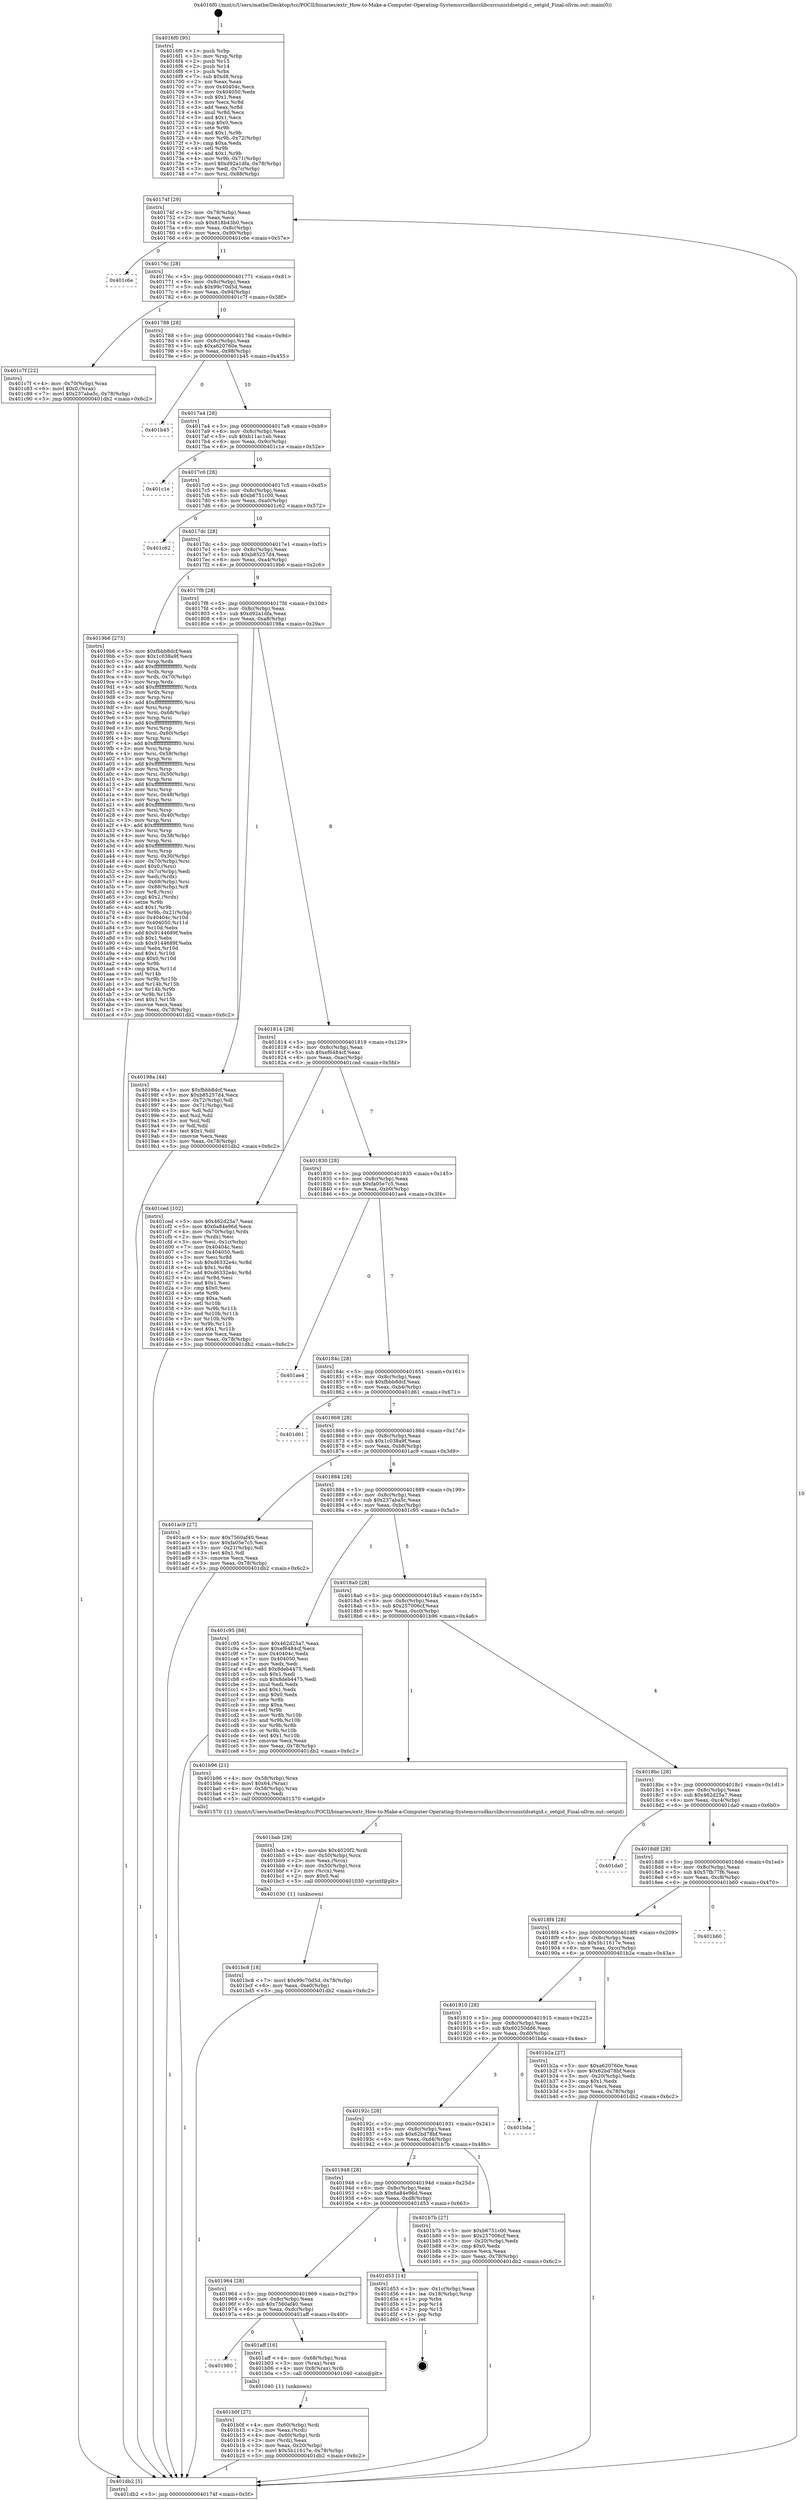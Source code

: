 digraph "0x4016f0" {
  label = "0x4016f0 (/mnt/c/Users/mathe/Desktop/tcc/POCII/binaries/extr_How-to-Make-a-Computer-Operating-Systemsrcsdksrclibcsrcunistdsetgid.c_setgid_Final-ollvm.out::main(0))"
  labelloc = "t"
  node[shape=record]

  Entry [label="",width=0.3,height=0.3,shape=circle,fillcolor=black,style=filled]
  "0x40174f" [label="{
     0x40174f [29]\l
     | [instrs]\l
     &nbsp;&nbsp;0x40174f \<+3\>: mov -0x78(%rbp),%eax\l
     &nbsp;&nbsp;0x401752 \<+2\>: mov %eax,%ecx\l
     &nbsp;&nbsp;0x401754 \<+6\>: sub $0x818b43b0,%ecx\l
     &nbsp;&nbsp;0x40175a \<+6\>: mov %eax,-0x8c(%rbp)\l
     &nbsp;&nbsp;0x401760 \<+6\>: mov %ecx,-0x90(%rbp)\l
     &nbsp;&nbsp;0x401766 \<+6\>: je 0000000000401c6e \<main+0x57e\>\l
  }"]
  "0x401c6e" [label="{
     0x401c6e\l
  }", style=dashed]
  "0x40176c" [label="{
     0x40176c [28]\l
     | [instrs]\l
     &nbsp;&nbsp;0x40176c \<+5\>: jmp 0000000000401771 \<main+0x81\>\l
     &nbsp;&nbsp;0x401771 \<+6\>: mov -0x8c(%rbp),%eax\l
     &nbsp;&nbsp;0x401777 \<+5\>: sub $0x99c70d5d,%eax\l
     &nbsp;&nbsp;0x40177c \<+6\>: mov %eax,-0x94(%rbp)\l
     &nbsp;&nbsp;0x401782 \<+6\>: je 0000000000401c7f \<main+0x58f\>\l
  }"]
  Exit [label="",width=0.3,height=0.3,shape=circle,fillcolor=black,style=filled,peripheries=2]
  "0x401c7f" [label="{
     0x401c7f [22]\l
     | [instrs]\l
     &nbsp;&nbsp;0x401c7f \<+4\>: mov -0x70(%rbp),%rax\l
     &nbsp;&nbsp;0x401c83 \<+6\>: movl $0x0,(%rax)\l
     &nbsp;&nbsp;0x401c89 \<+7\>: movl $0x237aba5c,-0x78(%rbp)\l
     &nbsp;&nbsp;0x401c90 \<+5\>: jmp 0000000000401db2 \<main+0x6c2\>\l
  }"]
  "0x401788" [label="{
     0x401788 [28]\l
     | [instrs]\l
     &nbsp;&nbsp;0x401788 \<+5\>: jmp 000000000040178d \<main+0x9d\>\l
     &nbsp;&nbsp;0x40178d \<+6\>: mov -0x8c(%rbp),%eax\l
     &nbsp;&nbsp;0x401793 \<+5\>: sub $0xa620760e,%eax\l
     &nbsp;&nbsp;0x401798 \<+6\>: mov %eax,-0x98(%rbp)\l
     &nbsp;&nbsp;0x40179e \<+6\>: je 0000000000401b45 \<main+0x455\>\l
  }"]
  "0x401bc8" [label="{
     0x401bc8 [18]\l
     | [instrs]\l
     &nbsp;&nbsp;0x401bc8 \<+7\>: movl $0x99c70d5d,-0x78(%rbp)\l
     &nbsp;&nbsp;0x401bcf \<+6\>: mov %eax,-0xe0(%rbp)\l
     &nbsp;&nbsp;0x401bd5 \<+5\>: jmp 0000000000401db2 \<main+0x6c2\>\l
  }"]
  "0x401b45" [label="{
     0x401b45\l
  }", style=dashed]
  "0x4017a4" [label="{
     0x4017a4 [28]\l
     | [instrs]\l
     &nbsp;&nbsp;0x4017a4 \<+5\>: jmp 00000000004017a9 \<main+0xb9\>\l
     &nbsp;&nbsp;0x4017a9 \<+6\>: mov -0x8c(%rbp),%eax\l
     &nbsp;&nbsp;0x4017af \<+5\>: sub $0xb11ac1eb,%eax\l
     &nbsp;&nbsp;0x4017b4 \<+6\>: mov %eax,-0x9c(%rbp)\l
     &nbsp;&nbsp;0x4017ba \<+6\>: je 0000000000401c1e \<main+0x52e\>\l
  }"]
  "0x401bab" [label="{
     0x401bab [29]\l
     | [instrs]\l
     &nbsp;&nbsp;0x401bab \<+10\>: movabs $0x4020f2,%rdi\l
     &nbsp;&nbsp;0x401bb5 \<+4\>: mov -0x50(%rbp),%rcx\l
     &nbsp;&nbsp;0x401bb9 \<+2\>: mov %eax,(%rcx)\l
     &nbsp;&nbsp;0x401bbb \<+4\>: mov -0x50(%rbp),%rcx\l
     &nbsp;&nbsp;0x401bbf \<+2\>: mov (%rcx),%esi\l
     &nbsp;&nbsp;0x401bc1 \<+2\>: mov $0x0,%al\l
     &nbsp;&nbsp;0x401bc3 \<+5\>: call 0000000000401030 \<printf@plt\>\l
     | [calls]\l
     &nbsp;&nbsp;0x401030 \{1\} (unknown)\l
  }"]
  "0x401c1e" [label="{
     0x401c1e\l
  }", style=dashed]
  "0x4017c0" [label="{
     0x4017c0 [28]\l
     | [instrs]\l
     &nbsp;&nbsp;0x4017c0 \<+5\>: jmp 00000000004017c5 \<main+0xd5\>\l
     &nbsp;&nbsp;0x4017c5 \<+6\>: mov -0x8c(%rbp),%eax\l
     &nbsp;&nbsp;0x4017cb \<+5\>: sub $0xb6751c00,%eax\l
     &nbsp;&nbsp;0x4017d0 \<+6\>: mov %eax,-0xa0(%rbp)\l
     &nbsp;&nbsp;0x4017d6 \<+6\>: je 0000000000401c62 \<main+0x572\>\l
  }"]
  "0x401b0f" [label="{
     0x401b0f [27]\l
     | [instrs]\l
     &nbsp;&nbsp;0x401b0f \<+4\>: mov -0x60(%rbp),%rdi\l
     &nbsp;&nbsp;0x401b13 \<+2\>: mov %eax,(%rdi)\l
     &nbsp;&nbsp;0x401b15 \<+4\>: mov -0x60(%rbp),%rdi\l
     &nbsp;&nbsp;0x401b19 \<+2\>: mov (%rdi),%eax\l
     &nbsp;&nbsp;0x401b1b \<+3\>: mov %eax,-0x20(%rbp)\l
     &nbsp;&nbsp;0x401b1e \<+7\>: movl $0x5b11617e,-0x78(%rbp)\l
     &nbsp;&nbsp;0x401b25 \<+5\>: jmp 0000000000401db2 \<main+0x6c2\>\l
  }"]
  "0x401c62" [label="{
     0x401c62\l
  }", style=dashed]
  "0x4017dc" [label="{
     0x4017dc [28]\l
     | [instrs]\l
     &nbsp;&nbsp;0x4017dc \<+5\>: jmp 00000000004017e1 \<main+0xf1\>\l
     &nbsp;&nbsp;0x4017e1 \<+6\>: mov -0x8c(%rbp),%eax\l
     &nbsp;&nbsp;0x4017e7 \<+5\>: sub $0xb85257d4,%eax\l
     &nbsp;&nbsp;0x4017ec \<+6\>: mov %eax,-0xa4(%rbp)\l
     &nbsp;&nbsp;0x4017f2 \<+6\>: je 00000000004019b6 \<main+0x2c6\>\l
  }"]
  "0x401980" [label="{
     0x401980\l
  }", style=dashed]
  "0x4019b6" [label="{
     0x4019b6 [275]\l
     | [instrs]\l
     &nbsp;&nbsp;0x4019b6 \<+5\>: mov $0xfbbb8dcf,%eax\l
     &nbsp;&nbsp;0x4019bb \<+5\>: mov $0x1c038a9f,%ecx\l
     &nbsp;&nbsp;0x4019c0 \<+3\>: mov %rsp,%rdx\l
     &nbsp;&nbsp;0x4019c3 \<+4\>: add $0xfffffffffffffff0,%rdx\l
     &nbsp;&nbsp;0x4019c7 \<+3\>: mov %rdx,%rsp\l
     &nbsp;&nbsp;0x4019ca \<+4\>: mov %rdx,-0x70(%rbp)\l
     &nbsp;&nbsp;0x4019ce \<+3\>: mov %rsp,%rdx\l
     &nbsp;&nbsp;0x4019d1 \<+4\>: add $0xfffffffffffffff0,%rdx\l
     &nbsp;&nbsp;0x4019d5 \<+3\>: mov %rdx,%rsp\l
     &nbsp;&nbsp;0x4019d8 \<+3\>: mov %rsp,%rsi\l
     &nbsp;&nbsp;0x4019db \<+4\>: add $0xfffffffffffffff0,%rsi\l
     &nbsp;&nbsp;0x4019df \<+3\>: mov %rsi,%rsp\l
     &nbsp;&nbsp;0x4019e2 \<+4\>: mov %rsi,-0x68(%rbp)\l
     &nbsp;&nbsp;0x4019e6 \<+3\>: mov %rsp,%rsi\l
     &nbsp;&nbsp;0x4019e9 \<+4\>: add $0xfffffffffffffff0,%rsi\l
     &nbsp;&nbsp;0x4019ed \<+3\>: mov %rsi,%rsp\l
     &nbsp;&nbsp;0x4019f0 \<+4\>: mov %rsi,-0x60(%rbp)\l
     &nbsp;&nbsp;0x4019f4 \<+3\>: mov %rsp,%rsi\l
     &nbsp;&nbsp;0x4019f7 \<+4\>: add $0xfffffffffffffff0,%rsi\l
     &nbsp;&nbsp;0x4019fb \<+3\>: mov %rsi,%rsp\l
     &nbsp;&nbsp;0x4019fe \<+4\>: mov %rsi,-0x58(%rbp)\l
     &nbsp;&nbsp;0x401a02 \<+3\>: mov %rsp,%rsi\l
     &nbsp;&nbsp;0x401a05 \<+4\>: add $0xfffffffffffffff0,%rsi\l
     &nbsp;&nbsp;0x401a09 \<+3\>: mov %rsi,%rsp\l
     &nbsp;&nbsp;0x401a0c \<+4\>: mov %rsi,-0x50(%rbp)\l
     &nbsp;&nbsp;0x401a10 \<+3\>: mov %rsp,%rsi\l
     &nbsp;&nbsp;0x401a13 \<+4\>: add $0xfffffffffffffff0,%rsi\l
     &nbsp;&nbsp;0x401a17 \<+3\>: mov %rsi,%rsp\l
     &nbsp;&nbsp;0x401a1a \<+4\>: mov %rsi,-0x48(%rbp)\l
     &nbsp;&nbsp;0x401a1e \<+3\>: mov %rsp,%rsi\l
     &nbsp;&nbsp;0x401a21 \<+4\>: add $0xfffffffffffffff0,%rsi\l
     &nbsp;&nbsp;0x401a25 \<+3\>: mov %rsi,%rsp\l
     &nbsp;&nbsp;0x401a28 \<+4\>: mov %rsi,-0x40(%rbp)\l
     &nbsp;&nbsp;0x401a2c \<+3\>: mov %rsp,%rsi\l
     &nbsp;&nbsp;0x401a2f \<+4\>: add $0xfffffffffffffff0,%rsi\l
     &nbsp;&nbsp;0x401a33 \<+3\>: mov %rsi,%rsp\l
     &nbsp;&nbsp;0x401a36 \<+4\>: mov %rsi,-0x38(%rbp)\l
     &nbsp;&nbsp;0x401a3a \<+3\>: mov %rsp,%rsi\l
     &nbsp;&nbsp;0x401a3d \<+4\>: add $0xfffffffffffffff0,%rsi\l
     &nbsp;&nbsp;0x401a41 \<+3\>: mov %rsi,%rsp\l
     &nbsp;&nbsp;0x401a44 \<+4\>: mov %rsi,-0x30(%rbp)\l
     &nbsp;&nbsp;0x401a48 \<+4\>: mov -0x70(%rbp),%rsi\l
     &nbsp;&nbsp;0x401a4c \<+6\>: movl $0x0,(%rsi)\l
     &nbsp;&nbsp;0x401a52 \<+3\>: mov -0x7c(%rbp),%edi\l
     &nbsp;&nbsp;0x401a55 \<+2\>: mov %edi,(%rdx)\l
     &nbsp;&nbsp;0x401a57 \<+4\>: mov -0x68(%rbp),%rsi\l
     &nbsp;&nbsp;0x401a5b \<+7\>: mov -0x88(%rbp),%r8\l
     &nbsp;&nbsp;0x401a62 \<+3\>: mov %r8,(%rsi)\l
     &nbsp;&nbsp;0x401a65 \<+3\>: cmpl $0x2,(%rdx)\l
     &nbsp;&nbsp;0x401a68 \<+4\>: setne %r9b\l
     &nbsp;&nbsp;0x401a6c \<+4\>: and $0x1,%r9b\l
     &nbsp;&nbsp;0x401a70 \<+4\>: mov %r9b,-0x21(%rbp)\l
     &nbsp;&nbsp;0x401a74 \<+8\>: mov 0x40404c,%r10d\l
     &nbsp;&nbsp;0x401a7c \<+8\>: mov 0x404050,%r11d\l
     &nbsp;&nbsp;0x401a84 \<+3\>: mov %r10d,%ebx\l
     &nbsp;&nbsp;0x401a87 \<+6\>: add $0x9144689f,%ebx\l
     &nbsp;&nbsp;0x401a8d \<+3\>: sub $0x1,%ebx\l
     &nbsp;&nbsp;0x401a90 \<+6\>: sub $0x9144689f,%ebx\l
     &nbsp;&nbsp;0x401a96 \<+4\>: imul %ebx,%r10d\l
     &nbsp;&nbsp;0x401a9a \<+4\>: and $0x1,%r10d\l
     &nbsp;&nbsp;0x401a9e \<+4\>: cmp $0x0,%r10d\l
     &nbsp;&nbsp;0x401aa2 \<+4\>: sete %r9b\l
     &nbsp;&nbsp;0x401aa6 \<+4\>: cmp $0xa,%r11d\l
     &nbsp;&nbsp;0x401aaa \<+4\>: setl %r14b\l
     &nbsp;&nbsp;0x401aae \<+3\>: mov %r9b,%r15b\l
     &nbsp;&nbsp;0x401ab1 \<+3\>: and %r14b,%r15b\l
     &nbsp;&nbsp;0x401ab4 \<+3\>: xor %r14b,%r9b\l
     &nbsp;&nbsp;0x401ab7 \<+3\>: or %r9b,%r15b\l
     &nbsp;&nbsp;0x401aba \<+4\>: test $0x1,%r15b\l
     &nbsp;&nbsp;0x401abe \<+3\>: cmovne %ecx,%eax\l
     &nbsp;&nbsp;0x401ac1 \<+3\>: mov %eax,-0x78(%rbp)\l
     &nbsp;&nbsp;0x401ac4 \<+5\>: jmp 0000000000401db2 \<main+0x6c2\>\l
  }"]
  "0x4017f8" [label="{
     0x4017f8 [28]\l
     | [instrs]\l
     &nbsp;&nbsp;0x4017f8 \<+5\>: jmp 00000000004017fd \<main+0x10d\>\l
     &nbsp;&nbsp;0x4017fd \<+6\>: mov -0x8c(%rbp),%eax\l
     &nbsp;&nbsp;0x401803 \<+5\>: sub $0xd92a1dfa,%eax\l
     &nbsp;&nbsp;0x401808 \<+6\>: mov %eax,-0xa8(%rbp)\l
     &nbsp;&nbsp;0x40180e \<+6\>: je 000000000040198a \<main+0x29a\>\l
  }"]
  "0x401aff" [label="{
     0x401aff [16]\l
     | [instrs]\l
     &nbsp;&nbsp;0x401aff \<+4\>: mov -0x68(%rbp),%rax\l
     &nbsp;&nbsp;0x401b03 \<+3\>: mov (%rax),%rax\l
     &nbsp;&nbsp;0x401b06 \<+4\>: mov 0x8(%rax),%rdi\l
     &nbsp;&nbsp;0x401b0a \<+5\>: call 0000000000401040 \<atoi@plt\>\l
     | [calls]\l
     &nbsp;&nbsp;0x401040 \{1\} (unknown)\l
  }"]
  "0x40198a" [label="{
     0x40198a [44]\l
     | [instrs]\l
     &nbsp;&nbsp;0x40198a \<+5\>: mov $0xfbbb8dcf,%eax\l
     &nbsp;&nbsp;0x40198f \<+5\>: mov $0xb85257d4,%ecx\l
     &nbsp;&nbsp;0x401994 \<+3\>: mov -0x72(%rbp),%dl\l
     &nbsp;&nbsp;0x401997 \<+4\>: mov -0x71(%rbp),%sil\l
     &nbsp;&nbsp;0x40199b \<+3\>: mov %dl,%dil\l
     &nbsp;&nbsp;0x40199e \<+3\>: and %sil,%dil\l
     &nbsp;&nbsp;0x4019a1 \<+3\>: xor %sil,%dl\l
     &nbsp;&nbsp;0x4019a4 \<+3\>: or %dl,%dil\l
     &nbsp;&nbsp;0x4019a7 \<+4\>: test $0x1,%dil\l
     &nbsp;&nbsp;0x4019ab \<+3\>: cmovne %ecx,%eax\l
     &nbsp;&nbsp;0x4019ae \<+3\>: mov %eax,-0x78(%rbp)\l
     &nbsp;&nbsp;0x4019b1 \<+5\>: jmp 0000000000401db2 \<main+0x6c2\>\l
  }"]
  "0x401814" [label="{
     0x401814 [28]\l
     | [instrs]\l
     &nbsp;&nbsp;0x401814 \<+5\>: jmp 0000000000401819 \<main+0x129\>\l
     &nbsp;&nbsp;0x401819 \<+6\>: mov -0x8c(%rbp),%eax\l
     &nbsp;&nbsp;0x40181f \<+5\>: sub $0xef6484cf,%eax\l
     &nbsp;&nbsp;0x401824 \<+6\>: mov %eax,-0xac(%rbp)\l
     &nbsp;&nbsp;0x40182a \<+6\>: je 0000000000401ced \<main+0x5fd\>\l
  }"]
  "0x401db2" [label="{
     0x401db2 [5]\l
     | [instrs]\l
     &nbsp;&nbsp;0x401db2 \<+5\>: jmp 000000000040174f \<main+0x5f\>\l
  }"]
  "0x4016f0" [label="{
     0x4016f0 [95]\l
     | [instrs]\l
     &nbsp;&nbsp;0x4016f0 \<+1\>: push %rbp\l
     &nbsp;&nbsp;0x4016f1 \<+3\>: mov %rsp,%rbp\l
     &nbsp;&nbsp;0x4016f4 \<+2\>: push %r15\l
     &nbsp;&nbsp;0x4016f6 \<+2\>: push %r14\l
     &nbsp;&nbsp;0x4016f8 \<+1\>: push %rbx\l
     &nbsp;&nbsp;0x4016f9 \<+7\>: sub $0xd8,%rsp\l
     &nbsp;&nbsp;0x401700 \<+2\>: xor %eax,%eax\l
     &nbsp;&nbsp;0x401702 \<+7\>: mov 0x40404c,%ecx\l
     &nbsp;&nbsp;0x401709 \<+7\>: mov 0x404050,%edx\l
     &nbsp;&nbsp;0x401710 \<+3\>: sub $0x1,%eax\l
     &nbsp;&nbsp;0x401713 \<+3\>: mov %ecx,%r8d\l
     &nbsp;&nbsp;0x401716 \<+3\>: add %eax,%r8d\l
     &nbsp;&nbsp;0x401719 \<+4\>: imul %r8d,%ecx\l
     &nbsp;&nbsp;0x40171d \<+3\>: and $0x1,%ecx\l
     &nbsp;&nbsp;0x401720 \<+3\>: cmp $0x0,%ecx\l
     &nbsp;&nbsp;0x401723 \<+4\>: sete %r9b\l
     &nbsp;&nbsp;0x401727 \<+4\>: and $0x1,%r9b\l
     &nbsp;&nbsp;0x40172b \<+4\>: mov %r9b,-0x72(%rbp)\l
     &nbsp;&nbsp;0x40172f \<+3\>: cmp $0xa,%edx\l
     &nbsp;&nbsp;0x401732 \<+4\>: setl %r9b\l
     &nbsp;&nbsp;0x401736 \<+4\>: and $0x1,%r9b\l
     &nbsp;&nbsp;0x40173a \<+4\>: mov %r9b,-0x71(%rbp)\l
     &nbsp;&nbsp;0x40173e \<+7\>: movl $0xd92a1dfa,-0x78(%rbp)\l
     &nbsp;&nbsp;0x401745 \<+3\>: mov %edi,-0x7c(%rbp)\l
     &nbsp;&nbsp;0x401748 \<+7\>: mov %rsi,-0x88(%rbp)\l
  }"]
  "0x401964" [label="{
     0x401964 [28]\l
     | [instrs]\l
     &nbsp;&nbsp;0x401964 \<+5\>: jmp 0000000000401969 \<main+0x279\>\l
     &nbsp;&nbsp;0x401969 \<+6\>: mov -0x8c(%rbp),%eax\l
     &nbsp;&nbsp;0x40196f \<+5\>: sub $0x7560af40,%eax\l
     &nbsp;&nbsp;0x401974 \<+6\>: mov %eax,-0xdc(%rbp)\l
     &nbsp;&nbsp;0x40197a \<+6\>: je 0000000000401aff \<main+0x40f\>\l
  }"]
  "0x401d53" [label="{
     0x401d53 [14]\l
     | [instrs]\l
     &nbsp;&nbsp;0x401d53 \<+3\>: mov -0x1c(%rbp),%eax\l
     &nbsp;&nbsp;0x401d56 \<+4\>: lea -0x18(%rbp),%rsp\l
     &nbsp;&nbsp;0x401d5a \<+1\>: pop %rbx\l
     &nbsp;&nbsp;0x401d5b \<+2\>: pop %r14\l
     &nbsp;&nbsp;0x401d5d \<+2\>: pop %r15\l
     &nbsp;&nbsp;0x401d5f \<+1\>: pop %rbp\l
     &nbsp;&nbsp;0x401d60 \<+1\>: ret\l
  }"]
  "0x401ced" [label="{
     0x401ced [102]\l
     | [instrs]\l
     &nbsp;&nbsp;0x401ced \<+5\>: mov $0x462d25a7,%eax\l
     &nbsp;&nbsp;0x401cf2 \<+5\>: mov $0x6a84e96d,%ecx\l
     &nbsp;&nbsp;0x401cf7 \<+4\>: mov -0x70(%rbp),%rdx\l
     &nbsp;&nbsp;0x401cfb \<+2\>: mov (%rdx),%esi\l
     &nbsp;&nbsp;0x401cfd \<+3\>: mov %esi,-0x1c(%rbp)\l
     &nbsp;&nbsp;0x401d00 \<+7\>: mov 0x40404c,%esi\l
     &nbsp;&nbsp;0x401d07 \<+7\>: mov 0x404050,%edi\l
     &nbsp;&nbsp;0x401d0e \<+3\>: mov %esi,%r8d\l
     &nbsp;&nbsp;0x401d11 \<+7\>: sub $0xd6332e4c,%r8d\l
     &nbsp;&nbsp;0x401d18 \<+4\>: sub $0x1,%r8d\l
     &nbsp;&nbsp;0x401d1c \<+7\>: add $0xd6332e4c,%r8d\l
     &nbsp;&nbsp;0x401d23 \<+4\>: imul %r8d,%esi\l
     &nbsp;&nbsp;0x401d27 \<+3\>: and $0x1,%esi\l
     &nbsp;&nbsp;0x401d2a \<+3\>: cmp $0x0,%esi\l
     &nbsp;&nbsp;0x401d2d \<+4\>: sete %r9b\l
     &nbsp;&nbsp;0x401d31 \<+3\>: cmp $0xa,%edi\l
     &nbsp;&nbsp;0x401d34 \<+4\>: setl %r10b\l
     &nbsp;&nbsp;0x401d38 \<+3\>: mov %r9b,%r11b\l
     &nbsp;&nbsp;0x401d3b \<+3\>: and %r10b,%r11b\l
     &nbsp;&nbsp;0x401d3e \<+3\>: xor %r10b,%r9b\l
     &nbsp;&nbsp;0x401d41 \<+3\>: or %r9b,%r11b\l
     &nbsp;&nbsp;0x401d44 \<+4\>: test $0x1,%r11b\l
     &nbsp;&nbsp;0x401d48 \<+3\>: cmovne %ecx,%eax\l
     &nbsp;&nbsp;0x401d4b \<+3\>: mov %eax,-0x78(%rbp)\l
     &nbsp;&nbsp;0x401d4e \<+5\>: jmp 0000000000401db2 \<main+0x6c2\>\l
  }"]
  "0x401830" [label="{
     0x401830 [28]\l
     | [instrs]\l
     &nbsp;&nbsp;0x401830 \<+5\>: jmp 0000000000401835 \<main+0x145\>\l
     &nbsp;&nbsp;0x401835 \<+6\>: mov -0x8c(%rbp),%eax\l
     &nbsp;&nbsp;0x40183b \<+5\>: sub $0xfa05e7c5,%eax\l
     &nbsp;&nbsp;0x401840 \<+6\>: mov %eax,-0xb0(%rbp)\l
     &nbsp;&nbsp;0x401846 \<+6\>: je 0000000000401ae4 \<main+0x3f4\>\l
  }"]
  "0x401948" [label="{
     0x401948 [28]\l
     | [instrs]\l
     &nbsp;&nbsp;0x401948 \<+5\>: jmp 000000000040194d \<main+0x25d\>\l
     &nbsp;&nbsp;0x40194d \<+6\>: mov -0x8c(%rbp),%eax\l
     &nbsp;&nbsp;0x401953 \<+5\>: sub $0x6a84e96d,%eax\l
     &nbsp;&nbsp;0x401958 \<+6\>: mov %eax,-0xd8(%rbp)\l
     &nbsp;&nbsp;0x40195e \<+6\>: je 0000000000401d53 \<main+0x663\>\l
  }"]
  "0x401ae4" [label="{
     0x401ae4\l
  }", style=dashed]
  "0x40184c" [label="{
     0x40184c [28]\l
     | [instrs]\l
     &nbsp;&nbsp;0x40184c \<+5\>: jmp 0000000000401851 \<main+0x161\>\l
     &nbsp;&nbsp;0x401851 \<+6\>: mov -0x8c(%rbp),%eax\l
     &nbsp;&nbsp;0x401857 \<+5\>: sub $0xfbbb8dcf,%eax\l
     &nbsp;&nbsp;0x40185c \<+6\>: mov %eax,-0xb4(%rbp)\l
     &nbsp;&nbsp;0x401862 \<+6\>: je 0000000000401d61 \<main+0x671\>\l
  }"]
  "0x401b7b" [label="{
     0x401b7b [27]\l
     | [instrs]\l
     &nbsp;&nbsp;0x401b7b \<+5\>: mov $0xb6751c00,%eax\l
     &nbsp;&nbsp;0x401b80 \<+5\>: mov $0x257006cf,%ecx\l
     &nbsp;&nbsp;0x401b85 \<+3\>: mov -0x20(%rbp),%edx\l
     &nbsp;&nbsp;0x401b88 \<+3\>: cmp $0x0,%edx\l
     &nbsp;&nbsp;0x401b8b \<+3\>: cmove %ecx,%eax\l
     &nbsp;&nbsp;0x401b8e \<+3\>: mov %eax,-0x78(%rbp)\l
     &nbsp;&nbsp;0x401b91 \<+5\>: jmp 0000000000401db2 \<main+0x6c2\>\l
  }"]
  "0x401d61" [label="{
     0x401d61\l
  }", style=dashed]
  "0x401868" [label="{
     0x401868 [28]\l
     | [instrs]\l
     &nbsp;&nbsp;0x401868 \<+5\>: jmp 000000000040186d \<main+0x17d\>\l
     &nbsp;&nbsp;0x40186d \<+6\>: mov -0x8c(%rbp),%eax\l
     &nbsp;&nbsp;0x401873 \<+5\>: sub $0x1c038a9f,%eax\l
     &nbsp;&nbsp;0x401878 \<+6\>: mov %eax,-0xb8(%rbp)\l
     &nbsp;&nbsp;0x40187e \<+6\>: je 0000000000401ac9 \<main+0x3d9\>\l
  }"]
  "0x40192c" [label="{
     0x40192c [28]\l
     | [instrs]\l
     &nbsp;&nbsp;0x40192c \<+5\>: jmp 0000000000401931 \<main+0x241\>\l
     &nbsp;&nbsp;0x401931 \<+6\>: mov -0x8c(%rbp),%eax\l
     &nbsp;&nbsp;0x401937 \<+5\>: sub $0x62bd78bf,%eax\l
     &nbsp;&nbsp;0x40193c \<+6\>: mov %eax,-0xd4(%rbp)\l
     &nbsp;&nbsp;0x401942 \<+6\>: je 0000000000401b7b \<main+0x48b\>\l
  }"]
  "0x401ac9" [label="{
     0x401ac9 [27]\l
     | [instrs]\l
     &nbsp;&nbsp;0x401ac9 \<+5\>: mov $0x7560af40,%eax\l
     &nbsp;&nbsp;0x401ace \<+5\>: mov $0xfa05e7c5,%ecx\l
     &nbsp;&nbsp;0x401ad3 \<+3\>: mov -0x21(%rbp),%dl\l
     &nbsp;&nbsp;0x401ad6 \<+3\>: test $0x1,%dl\l
     &nbsp;&nbsp;0x401ad9 \<+3\>: cmovne %ecx,%eax\l
     &nbsp;&nbsp;0x401adc \<+3\>: mov %eax,-0x78(%rbp)\l
     &nbsp;&nbsp;0x401adf \<+5\>: jmp 0000000000401db2 \<main+0x6c2\>\l
  }"]
  "0x401884" [label="{
     0x401884 [28]\l
     | [instrs]\l
     &nbsp;&nbsp;0x401884 \<+5\>: jmp 0000000000401889 \<main+0x199\>\l
     &nbsp;&nbsp;0x401889 \<+6\>: mov -0x8c(%rbp),%eax\l
     &nbsp;&nbsp;0x40188f \<+5\>: sub $0x237aba5c,%eax\l
     &nbsp;&nbsp;0x401894 \<+6\>: mov %eax,-0xbc(%rbp)\l
     &nbsp;&nbsp;0x40189a \<+6\>: je 0000000000401c95 \<main+0x5a5\>\l
  }"]
  "0x401bda" [label="{
     0x401bda\l
  }", style=dashed]
  "0x401c95" [label="{
     0x401c95 [88]\l
     | [instrs]\l
     &nbsp;&nbsp;0x401c95 \<+5\>: mov $0x462d25a7,%eax\l
     &nbsp;&nbsp;0x401c9a \<+5\>: mov $0xef6484cf,%ecx\l
     &nbsp;&nbsp;0x401c9f \<+7\>: mov 0x40404c,%edx\l
     &nbsp;&nbsp;0x401ca6 \<+7\>: mov 0x404050,%esi\l
     &nbsp;&nbsp;0x401cad \<+2\>: mov %edx,%edi\l
     &nbsp;&nbsp;0x401caf \<+6\>: add $0x8deb4475,%edi\l
     &nbsp;&nbsp;0x401cb5 \<+3\>: sub $0x1,%edi\l
     &nbsp;&nbsp;0x401cb8 \<+6\>: sub $0x8deb4475,%edi\l
     &nbsp;&nbsp;0x401cbe \<+3\>: imul %edi,%edx\l
     &nbsp;&nbsp;0x401cc1 \<+3\>: and $0x1,%edx\l
     &nbsp;&nbsp;0x401cc4 \<+3\>: cmp $0x0,%edx\l
     &nbsp;&nbsp;0x401cc7 \<+4\>: sete %r8b\l
     &nbsp;&nbsp;0x401ccb \<+3\>: cmp $0xa,%esi\l
     &nbsp;&nbsp;0x401cce \<+4\>: setl %r9b\l
     &nbsp;&nbsp;0x401cd2 \<+3\>: mov %r8b,%r10b\l
     &nbsp;&nbsp;0x401cd5 \<+3\>: and %r9b,%r10b\l
     &nbsp;&nbsp;0x401cd8 \<+3\>: xor %r9b,%r8b\l
     &nbsp;&nbsp;0x401cdb \<+3\>: or %r8b,%r10b\l
     &nbsp;&nbsp;0x401cde \<+4\>: test $0x1,%r10b\l
     &nbsp;&nbsp;0x401ce2 \<+3\>: cmovne %ecx,%eax\l
     &nbsp;&nbsp;0x401ce5 \<+3\>: mov %eax,-0x78(%rbp)\l
     &nbsp;&nbsp;0x401ce8 \<+5\>: jmp 0000000000401db2 \<main+0x6c2\>\l
  }"]
  "0x4018a0" [label="{
     0x4018a0 [28]\l
     | [instrs]\l
     &nbsp;&nbsp;0x4018a0 \<+5\>: jmp 00000000004018a5 \<main+0x1b5\>\l
     &nbsp;&nbsp;0x4018a5 \<+6\>: mov -0x8c(%rbp),%eax\l
     &nbsp;&nbsp;0x4018ab \<+5\>: sub $0x257006cf,%eax\l
     &nbsp;&nbsp;0x4018b0 \<+6\>: mov %eax,-0xc0(%rbp)\l
     &nbsp;&nbsp;0x4018b6 \<+6\>: je 0000000000401b96 \<main+0x4a6\>\l
  }"]
  "0x401910" [label="{
     0x401910 [28]\l
     | [instrs]\l
     &nbsp;&nbsp;0x401910 \<+5\>: jmp 0000000000401915 \<main+0x225\>\l
     &nbsp;&nbsp;0x401915 \<+6\>: mov -0x8c(%rbp),%eax\l
     &nbsp;&nbsp;0x40191b \<+5\>: sub $0x60250dd6,%eax\l
     &nbsp;&nbsp;0x401920 \<+6\>: mov %eax,-0xd0(%rbp)\l
     &nbsp;&nbsp;0x401926 \<+6\>: je 0000000000401bda \<main+0x4ea\>\l
  }"]
  "0x401b96" [label="{
     0x401b96 [21]\l
     | [instrs]\l
     &nbsp;&nbsp;0x401b96 \<+4\>: mov -0x58(%rbp),%rax\l
     &nbsp;&nbsp;0x401b9a \<+6\>: movl $0x64,(%rax)\l
     &nbsp;&nbsp;0x401ba0 \<+4\>: mov -0x58(%rbp),%rax\l
     &nbsp;&nbsp;0x401ba4 \<+2\>: mov (%rax),%edi\l
     &nbsp;&nbsp;0x401ba6 \<+5\>: call 0000000000401570 \<setgid\>\l
     | [calls]\l
     &nbsp;&nbsp;0x401570 \{1\} (/mnt/c/Users/mathe/Desktop/tcc/POCII/binaries/extr_How-to-Make-a-Computer-Operating-Systemsrcsdksrclibcsrcunistdsetgid.c_setgid_Final-ollvm.out::setgid)\l
  }"]
  "0x4018bc" [label="{
     0x4018bc [28]\l
     | [instrs]\l
     &nbsp;&nbsp;0x4018bc \<+5\>: jmp 00000000004018c1 \<main+0x1d1\>\l
     &nbsp;&nbsp;0x4018c1 \<+6\>: mov -0x8c(%rbp),%eax\l
     &nbsp;&nbsp;0x4018c7 \<+5\>: sub $0x462d25a7,%eax\l
     &nbsp;&nbsp;0x4018cc \<+6\>: mov %eax,-0xc4(%rbp)\l
     &nbsp;&nbsp;0x4018d2 \<+6\>: je 0000000000401da0 \<main+0x6b0\>\l
  }"]
  "0x401b2a" [label="{
     0x401b2a [27]\l
     | [instrs]\l
     &nbsp;&nbsp;0x401b2a \<+5\>: mov $0xa620760e,%eax\l
     &nbsp;&nbsp;0x401b2f \<+5\>: mov $0x62bd78bf,%ecx\l
     &nbsp;&nbsp;0x401b34 \<+3\>: mov -0x20(%rbp),%edx\l
     &nbsp;&nbsp;0x401b37 \<+3\>: cmp $0x1,%edx\l
     &nbsp;&nbsp;0x401b3a \<+3\>: cmovl %ecx,%eax\l
     &nbsp;&nbsp;0x401b3d \<+3\>: mov %eax,-0x78(%rbp)\l
     &nbsp;&nbsp;0x401b40 \<+5\>: jmp 0000000000401db2 \<main+0x6c2\>\l
  }"]
  "0x401da0" [label="{
     0x401da0\l
  }", style=dashed]
  "0x4018d8" [label="{
     0x4018d8 [28]\l
     | [instrs]\l
     &nbsp;&nbsp;0x4018d8 \<+5\>: jmp 00000000004018dd \<main+0x1ed\>\l
     &nbsp;&nbsp;0x4018dd \<+6\>: mov -0x8c(%rbp),%eax\l
     &nbsp;&nbsp;0x4018e3 \<+5\>: sub $0x57fb77f6,%eax\l
     &nbsp;&nbsp;0x4018e8 \<+6\>: mov %eax,-0xc8(%rbp)\l
     &nbsp;&nbsp;0x4018ee \<+6\>: je 0000000000401b60 \<main+0x470\>\l
  }"]
  "0x4018f4" [label="{
     0x4018f4 [28]\l
     | [instrs]\l
     &nbsp;&nbsp;0x4018f4 \<+5\>: jmp 00000000004018f9 \<main+0x209\>\l
     &nbsp;&nbsp;0x4018f9 \<+6\>: mov -0x8c(%rbp),%eax\l
     &nbsp;&nbsp;0x4018ff \<+5\>: sub $0x5b11617e,%eax\l
     &nbsp;&nbsp;0x401904 \<+6\>: mov %eax,-0xcc(%rbp)\l
     &nbsp;&nbsp;0x40190a \<+6\>: je 0000000000401b2a \<main+0x43a\>\l
  }"]
  "0x401b60" [label="{
     0x401b60\l
  }", style=dashed]
  Entry -> "0x4016f0" [label=" 1"]
  "0x40174f" -> "0x401c6e" [label=" 0"]
  "0x40174f" -> "0x40176c" [label=" 11"]
  "0x401d53" -> Exit [label=" 1"]
  "0x40176c" -> "0x401c7f" [label=" 1"]
  "0x40176c" -> "0x401788" [label=" 10"]
  "0x401ced" -> "0x401db2" [label=" 1"]
  "0x401788" -> "0x401b45" [label=" 0"]
  "0x401788" -> "0x4017a4" [label=" 10"]
  "0x401c95" -> "0x401db2" [label=" 1"]
  "0x4017a4" -> "0x401c1e" [label=" 0"]
  "0x4017a4" -> "0x4017c0" [label=" 10"]
  "0x401c7f" -> "0x401db2" [label=" 1"]
  "0x4017c0" -> "0x401c62" [label=" 0"]
  "0x4017c0" -> "0x4017dc" [label=" 10"]
  "0x401bc8" -> "0x401db2" [label=" 1"]
  "0x4017dc" -> "0x4019b6" [label=" 1"]
  "0x4017dc" -> "0x4017f8" [label=" 9"]
  "0x401bab" -> "0x401bc8" [label=" 1"]
  "0x4017f8" -> "0x40198a" [label=" 1"]
  "0x4017f8" -> "0x401814" [label=" 8"]
  "0x40198a" -> "0x401db2" [label=" 1"]
  "0x4016f0" -> "0x40174f" [label=" 1"]
  "0x401db2" -> "0x40174f" [label=" 10"]
  "0x401b96" -> "0x401bab" [label=" 1"]
  "0x4019b6" -> "0x401db2" [label=" 1"]
  "0x401b2a" -> "0x401db2" [label=" 1"]
  "0x401814" -> "0x401ced" [label=" 1"]
  "0x401814" -> "0x401830" [label=" 7"]
  "0x401b0f" -> "0x401db2" [label=" 1"]
  "0x401830" -> "0x401ae4" [label=" 0"]
  "0x401830" -> "0x40184c" [label=" 7"]
  "0x401964" -> "0x401980" [label=" 0"]
  "0x40184c" -> "0x401d61" [label=" 0"]
  "0x40184c" -> "0x401868" [label=" 7"]
  "0x401964" -> "0x401aff" [label=" 1"]
  "0x401868" -> "0x401ac9" [label=" 1"]
  "0x401868" -> "0x401884" [label=" 6"]
  "0x401ac9" -> "0x401db2" [label=" 1"]
  "0x401948" -> "0x401964" [label=" 1"]
  "0x401884" -> "0x401c95" [label=" 1"]
  "0x401884" -> "0x4018a0" [label=" 5"]
  "0x401948" -> "0x401d53" [label=" 1"]
  "0x4018a0" -> "0x401b96" [label=" 1"]
  "0x4018a0" -> "0x4018bc" [label=" 4"]
  "0x40192c" -> "0x401948" [label=" 2"]
  "0x4018bc" -> "0x401da0" [label=" 0"]
  "0x4018bc" -> "0x4018d8" [label=" 4"]
  "0x40192c" -> "0x401b7b" [label=" 1"]
  "0x4018d8" -> "0x401b60" [label=" 0"]
  "0x4018d8" -> "0x4018f4" [label=" 4"]
  "0x401b7b" -> "0x401db2" [label=" 1"]
  "0x4018f4" -> "0x401b2a" [label=" 1"]
  "0x4018f4" -> "0x401910" [label=" 3"]
  "0x401aff" -> "0x401b0f" [label=" 1"]
  "0x401910" -> "0x401bda" [label=" 0"]
  "0x401910" -> "0x40192c" [label=" 3"]
}
